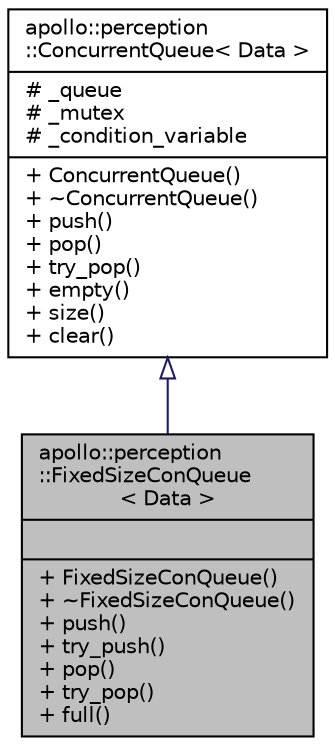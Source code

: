 digraph "apollo::perception::FixedSizeConQueue&lt; Data &gt;"
{
  edge [fontname="Helvetica",fontsize="10",labelfontname="Helvetica",labelfontsize="10"];
  node [fontname="Helvetica",fontsize="10",shape=record];
  Node0 [label="{apollo::perception\l::FixedSizeConQueue\l\< Data \>\n||+ FixedSizeConQueue()\l+ ~FixedSizeConQueue()\l+ push()\l+ try_push()\l+ pop()\l+ try_pop()\l+ full()\l}",height=0.2,width=0.4,color="black", fillcolor="grey75", style="filled", fontcolor="black"];
  Node1 -> Node0 [dir="back",color="midnightblue",fontsize="10",style="solid",arrowtail="onormal",fontname="Helvetica"];
  Node1 [label="{apollo::perception\l::ConcurrentQueue\< Data \>\n|# _queue\l# _mutex\l# _condition_variable\l|+ ConcurrentQueue()\l+ ~ConcurrentQueue()\l+ push()\l+ pop()\l+ try_pop()\l+ empty()\l+ size()\l+ clear()\l}",height=0.2,width=0.4,color="black", fillcolor="white", style="filled",URL="$classapollo_1_1perception_1_1ConcurrentQueue.html"];
}
